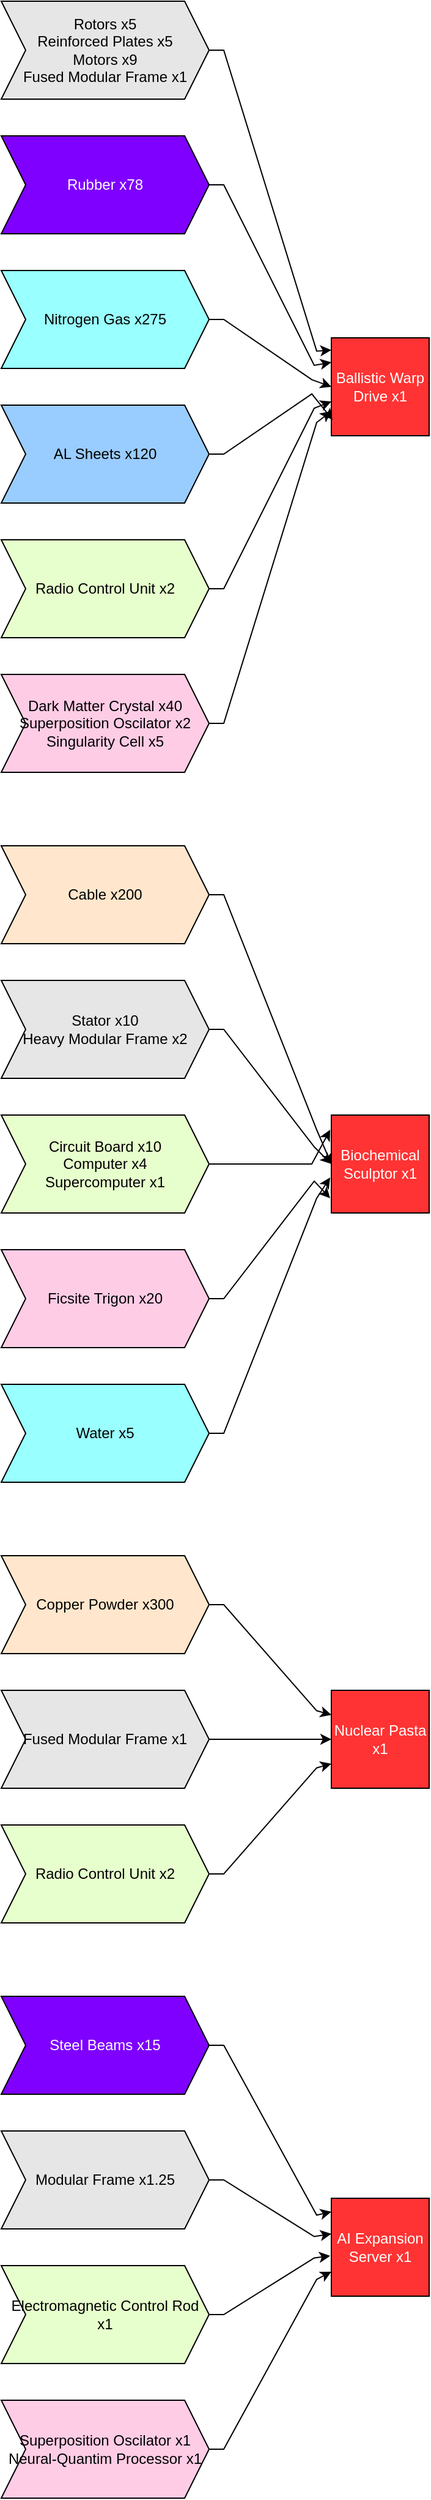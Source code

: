 <mxfile version="24.8.3">
  <diagram name="Page-1" id="pKPjGjshbEurk_978iRE">
    <mxGraphModel dx="1053" dy="727" grid="1" gridSize="10" guides="1" tooltips="1" connect="1" arrows="1" fold="1" page="1" pageScale="1" pageWidth="850" pageHeight="1100" math="0" shadow="0">
      <root>
        <mxCell id="0" />
        <mxCell id="1" parent="0" />
        <mxCell id="pRXib3N2a7JWQ-wHOMK2-1" value="Ballistic Warp Drive x1" style="whiteSpace=wrap;html=1;aspect=fixed;fillColor=#FF3333;fontColor=#FFFFFF;" parent="1" vertex="1">
          <mxGeometry x="270" y="275" width="80" height="80" as="geometry" />
        </mxCell>
        <mxCell id="pRXib3N2a7JWQ-wHOMK2-2" value="Biochemical Sculptor x1" style="whiteSpace=wrap;html=1;aspect=fixed;fillColor=#FF3333;fontColor=#FFFFFF;" parent="1" vertex="1">
          <mxGeometry x="270" y="910" width="80" height="80" as="geometry" />
        </mxCell>
        <mxCell id="cVW0qTe4NfGSJBocZiDX-1" value="AI Expansion Server x1" style="whiteSpace=wrap;html=1;aspect=fixed;fillColor=#FF3333;fontColor=#FFFFFF;" vertex="1" parent="1">
          <mxGeometry x="270" y="1795" width="80" height="80" as="geometry" />
        </mxCell>
        <mxCell id="cVW0qTe4NfGSJBocZiDX-2" value="Nuclear Pasta&lt;div&gt;x1&lt;/div&gt;" style="whiteSpace=wrap;html=1;aspect=fixed;fillColor=#FF3333;fontColor=#FFFFFF;" vertex="1" parent="1">
          <mxGeometry x="270" y="1380" width="80" height="80" as="geometry" />
        </mxCell>
        <mxCell id="cVW0qTe4NfGSJBocZiDX-3" value="Rotors x5&lt;div&gt;Reinforced Plates x5&lt;/div&gt;&lt;div&gt;Motors x9&lt;/div&gt;&lt;div&gt;Fused Modular Frame x1&lt;/div&gt;" style="shape=step;perimeter=stepPerimeter;whiteSpace=wrap;html=1;fixedSize=1;fillColor=#E6E6E6;" vertex="1" parent="1">
          <mxGeometry width="170" height="80" as="geometry" />
        </mxCell>
        <mxCell id="cVW0qTe4NfGSJBocZiDX-13" style="edgeStyle=orthogonalEdgeStyle;rounded=0;orthogonalLoop=1;jettySize=auto;html=1;entryX=0;entryY=0.25;entryDx=0;entryDy=0;noEdgeStyle=1;orthogonal=1;" edge="1" parent="1" source="cVW0qTe4NfGSJBocZiDX-5" target="pRXib3N2a7JWQ-wHOMK2-1">
          <mxGeometry relative="1" as="geometry">
            <Array as="points">
              <mxPoint x="182" y="150" />
              <mxPoint x="256" y="297.5" />
            </Array>
          </mxGeometry>
        </mxCell>
        <mxCell id="cVW0qTe4NfGSJBocZiDX-5" value="&lt;font color=&quot;#ffffff&quot;&gt;Rubber x78&lt;/font&gt;" style="shape=step;perimeter=stepPerimeter;whiteSpace=wrap;html=1;fixedSize=1;fillColor=#7F00FF;" vertex="1" parent="1">
          <mxGeometry y="110" width="170" height="80" as="geometry" />
        </mxCell>
        <mxCell id="cVW0qTe4NfGSJBocZiDX-14" style="edgeStyle=orthogonalEdgeStyle;rounded=0;orthogonalLoop=1;jettySize=auto;html=1;entryX=0;entryY=0.5;entryDx=0;entryDy=0;noEdgeStyle=1;orthogonal=1;" edge="1" parent="1" source="cVW0qTe4NfGSJBocZiDX-8" target="pRXib3N2a7JWQ-wHOMK2-1">
          <mxGeometry relative="1" as="geometry">
            <Array as="points">
              <mxPoint x="182" y="260" />
              <mxPoint x="254" y="309.167" />
            </Array>
          </mxGeometry>
        </mxCell>
        <mxCell id="cVW0qTe4NfGSJBocZiDX-8" value="Nitrogen Gas x275" style="shape=step;perimeter=stepPerimeter;whiteSpace=wrap;html=1;fixedSize=1;fillColor=#99FFFF;" vertex="1" parent="1">
          <mxGeometry y="220" width="170" height="80" as="geometry" />
        </mxCell>
        <mxCell id="cVW0qTe4NfGSJBocZiDX-9" value="AL Sheets x120" style="shape=step;perimeter=stepPerimeter;whiteSpace=wrap;html=1;fixedSize=1;fillColor=#99CCFF;" vertex="1" parent="1">
          <mxGeometry y="330" width="170" height="80" as="geometry" />
        </mxCell>
        <mxCell id="cVW0qTe4NfGSJBocZiDX-12" style="edgeStyle=orthogonalEdgeStyle;rounded=0;orthogonalLoop=1;jettySize=auto;html=1;entryX=0;entryY=0.125;entryDx=0;entryDy=0;entryPerimeter=0;noEdgeStyle=1;orthogonal=1;" edge="1" parent="1" source="cVW0qTe4NfGSJBocZiDX-3" target="pRXib3N2a7JWQ-wHOMK2-1">
          <mxGeometry relative="1" as="geometry">
            <Array as="points">
              <mxPoint x="182" y="40" />
              <mxPoint x="258" y="285.833" />
            </Array>
          </mxGeometry>
        </mxCell>
        <mxCell id="cVW0qTe4NfGSJBocZiDX-16" value="Radio Control Unit x2" style="shape=step;perimeter=stepPerimeter;whiteSpace=wrap;html=1;fixedSize=1;fillColor=#E6FFCC;" vertex="1" parent="1">
          <mxGeometry y="440" width="170" height="80" as="geometry" />
        </mxCell>
        <mxCell id="cVW0qTe4NfGSJBocZiDX-17" style="edgeStyle=orthogonalEdgeStyle;rounded=0;orthogonalLoop=1;jettySize=auto;html=1;entryX=0.013;entryY=0.838;entryDx=0;entryDy=0;entryPerimeter=0;noEdgeStyle=1;orthogonal=1;" edge="1" parent="1" source="cVW0qTe4NfGSJBocZiDX-9" target="pRXib3N2a7JWQ-wHOMK2-1">
          <mxGeometry relative="1" as="geometry">
            <Array as="points">
              <mxPoint x="182" y="370" />
              <mxPoint x="254" y="320.833" />
            </Array>
          </mxGeometry>
        </mxCell>
        <mxCell id="cVW0qTe4NfGSJBocZiDX-18" style="edgeStyle=orthogonalEdgeStyle;rounded=0;orthogonalLoop=1;jettySize=auto;html=1;entryX=0;entryY=0.65;entryDx=0;entryDy=0;entryPerimeter=0;noEdgeStyle=1;orthogonal=1;" edge="1" parent="1" source="cVW0qTe4NfGSJBocZiDX-16" target="pRXib3N2a7JWQ-wHOMK2-1">
          <mxGeometry relative="1" as="geometry">
            <Array as="points">
              <mxPoint x="182" y="480" />
              <mxPoint x="256" y="332.5" />
            </Array>
          </mxGeometry>
        </mxCell>
        <mxCell id="cVW0qTe4NfGSJBocZiDX-34" style="edgeStyle=orthogonalEdgeStyle;rounded=0;orthogonalLoop=1;jettySize=auto;html=1;entryX=0;entryY=0.5;entryDx=0;entryDy=0;noEdgeStyle=1;orthogonal=1;" edge="1" parent="1" source="cVW0qTe4NfGSJBocZiDX-19" target="pRXib3N2a7JWQ-wHOMK2-2">
          <mxGeometry relative="1" as="geometry">
            <Array as="points">
              <mxPoint x="182" y="730" />
              <mxPoint x="258" y="922" />
            </Array>
          </mxGeometry>
        </mxCell>
        <mxCell id="cVW0qTe4NfGSJBocZiDX-19" value="Cable x200" style="shape=step;perimeter=stepPerimeter;whiteSpace=wrap;html=1;fixedSize=1;fillColor=#FFE6CC;" vertex="1" parent="1">
          <mxGeometry y="690" width="170" height="80" as="geometry" />
        </mxCell>
        <mxCell id="cVW0qTe4NfGSJBocZiDX-22" style="edgeStyle=orthogonalEdgeStyle;rounded=0;orthogonalLoop=1;jettySize=auto;html=1;entryX=0;entryY=0.5;entryDx=0;entryDy=0;noEdgeStyle=1;orthogonal=1;" edge="1" parent="1" source="cVW0qTe4NfGSJBocZiDX-21" target="pRXib3N2a7JWQ-wHOMK2-2">
          <mxGeometry relative="1" as="geometry">
            <Array as="points">
              <mxPoint x="182" y="840" />
              <mxPoint x="256" y="936" />
            </Array>
          </mxGeometry>
        </mxCell>
        <mxCell id="cVW0qTe4NfGSJBocZiDX-21" value="Stator x10&lt;div&gt;Heavy Modular Frame x2&lt;/div&gt;" style="shape=step;perimeter=stepPerimeter;whiteSpace=wrap;html=1;fixedSize=1;fillColor=#E6E6E6;" vertex="1" parent="1">
          <mxGeometry y="800" width="170" height="80" as="geometry" />
        </mxCell>
        <mxCell id="cVW0qTe4NfGSJBocZiDX-25" value="&lt;div&gt;&lt;span style=&quot;background-color: initial;&quot;&gt;Circuit Board x10&lt;/span&gt;&lt;/div&gt;&lt;div&gt;&lt;div&gt;Computer x4&lt;/div&gt;&lt;div&gt;Supercomputer x1&lt;/div&gt;&lt;/div&gt;" style="shape=step;perimeter=stepPerimeter;whiteSpace=wrap;html=1;fixedSize=1;fillColor=#E6FFCC;" vertex="1" parent="1">
          <mxGeometry y="910" width="170" height="80" as="geometry" />
        </mxCell>
        <mxCell id="cVW0qTe4NfGSJBocZiDX-28" style="edgeStyle=orthogonalEdgeStyle;rounded=0;orthogonalLoop=1;jettySize=auto;html=1;entryX=0;entryY=0.75;entryDx=0;entryDy=0;noEdgeStyle=1;orthogonal=1;" edge="1" parent="1" source="cVW0qTe4NfGSJBocZiDX-27" target="pRXib3N2a7JWQ-wHOMK2-1">
          <mxGeometry relative="1" as="geometry">
            <Array as="points">
              <mxPoint x="182" y="590" />
              <mxPoint x="258" y="344.167" />
            </Array>
          </mxGeometry>
        </mxCell>
        <mxCell id="cVW0qTe4NfGSJBocZiDX-27" value="Dark Matter Crystal x40&lt;div&gt;Superposition Oscilator x2&lt;/div&gt;&lt;div&gt;Singularity Cell x5&lt;/div&gt;" style="shape=step;perimeter=stepPerimeter;whiteSpace=wrap;html=1;fixedSize=1;fillColor=#FFCCE6;" vertex="1" parent="1">
          <mxGeometry y="550" width="170" height="80" as="geometry" />
        </mxCell>
        <mxCell id="cVW0qTe4NfGSJBocZiDX-29" value="Ficsite Trigon x20" style="shape=step;perimeter=stepPerimeter;whiteSpace=wrap;html=1;fixedSize=1;fillColor=#FFCCE6;" vertex="1" parent="1">
          <mxGeometry y="1020" width="170" height="80" as="geometry" />
        </mxCell>
        <mxCell id="cVW0qTe4NfGSJBocZiDX-30" style="edgeStyle=orthogonalEdgeStyle;rounded=0;orthogonalLoop=1;jettySize=auto;html=1;entryX=-0.012;entryY=0.85;entryDx=0;entryDy=0;entryPerimeter=0;noEdgeStyle=1;orthogonal=1;" edge="1" parent="1" source="cVW0qTe4NfGSJBocZiDX-29" target="pRXib3N2a7JWQ-wHOMK2-2">
          <mxGeometry relative="1" as="geometry">
            <Array as="points">
              <mxPoint x="182" y="1060" />
              <mxPoint x="256" y="964" />
            </Array>
          </mxGeometry>
        </mxCell>
        <mxCell id="cVW0qTe4NfGSJBocZiDX-31" value="Water x5" style="shape=step;perimeter=stepPerimeter;whiteSpace=wrap;html=1;fixedSize=1;fillColor=#99FFFF;" vertex="1" parent="1">
          <mxGeometry y="1130" width="170" height="80" as="geometry" />
        </mxCell>
        <mxCell id="cVW0qTe4NfGSJBocZiDX-32" style="edgeStyle=orthogonalEdgeStyle;rounded=0;orthogonalLoop=1;jettySize=auto;html=1;entryX=-0.012;entryY=0.638;entryDx=0;entryDy=0;entryPerimeter=0;noEdgeStyle=1;orthogonal=1;" edge="1" parent="1" source="cVW0qTe4NfGSJBocZiDX-31" target="pRXib3N2a7JWQ-wHOMK2-2">
          <mxGeometry relative="1" as="geometry">
            <Array as="points">
              <mxPoint x="182" y="1170" />
              <mxPoint x="258" y="978" />
            </Array>
          </mxGeometry>
        </mxCell>
        <mxCell id="cVW0qTe4NfGSJBocZiDX-33" style="edgeStyle=orthogonalEdgeStyle;rounded=0;orthogonalLoop=1;jettySize=auto;html=1;entryX=-0.012;entryY=0.15;entryDx=0;entryDy=0;entryPerimeter=0;noEdgeStyle=1;orthogonal=1;" edge="1" parent="1" source="cVW0qTe4NfGSJBocZiDX-25" target="pRXib3N2a7JWQ-wHOMK2-2">
          <mxGeometry relative="1" as="geometry">
            <Array as="points">
              <mxPoint x="182" y="950" />
              <mxPoint x="254" y="950" />
            </Array>
          </mxGeometry>
        </mxCell>
        <mxCell id="cVW0qTe4NfGSJBocZiDX-38" style="edgeStyle=orthogonalEdgeStyle;rounded=0;orthogonalLoop=1;jettySize=auto;html=1;entryX=0;entryY=0.25;entryDx=0;entryDy=0;noEdgeStyle=1;orthogonal=1;" edge="1" parent="1" source="cVW0qTe4NfGSJBocZiDX-35" target="cVW0qTe4NfGSJBocZiDX-2">
          <mxGeometry relative="1" as="geometry">
            <Array as="points">
              <mxPoint x="182" y="1310" />
              <mxPoint x="258" y="1396.667" />
            </Array>
          </mxGeometry>
        </mxCell>
        <mxCell id="cVW0qTe4NfGSJBocZiDX-35" value="Copper Powder x300" style="shape=step;perimeter=stepPerimeter;whiteSpace=wrap;html=1;fixedSize=1;fillColor=#FFE6CC;" vertex="1" parent="1">
          <mxGeometry y="1270" width="170" height="80" as="geometry" />
        </mxCell>
        <mxCell id="cVW0qTe4NfGSJBocZiDX-39" style="edgeStyle=orthogonalEdgeStyle;rounded=0;orthogonalLoop=1;jettySize=auto;html=1;entryX=0;entryY=0.5;entryDx=0;entryDy=0;noEdgeStyle=1;orthogonal=1;" edge="1" parent="1" source="cVW0qTe4NfGSJBocZiDX-36" target="cVW0qTe4NfGSJBocZiDX-2">
          <mxGeometry relative="1" as="geometry">
            <Array as="points">
              <mxPoint x="182" y="1420" />
              <mxPoint x="256" y="1420" />
            </Array>
          </mxGeometry>
        </mxCell>
        <mxCell id="cVW0qTe4NfGSJBocZiDX-36" value="Fused Modular Frame x1" style="shape=step;perimeter=stepPerimeter;whiteSpace=wrap;html=1;fixedSize=1;fillColor=#E6E6E6;" vertex="1" parent="1">
          <mxGeometry y="1380" width="170" height="80" as="geometry" />
        </mxCell>
        <mxCell id="cVW0qTe4NfGSJBocZiDX-40" style="edgeStyle=orthogonalEdgeStyle;rounded=0;orthogonalLoop=1;jettySize=auto;html=1;entryX=0;entryY=0.75;entryDx=0;entryDy=0;noEdgeStyle=1;orthogonal=1;" edge="1" parent="1" source="cVW0qTe4NfGSJBocZiDX-37" target="cVW0qTe4NfGSJBocZiDX-2">
          <mxGeometry relative="1" as="geometry">
            <Array as="points">
              <mxPoint x="182" y="1530" />
              <mxPoint x="258" y="1443.333" />
            </Array>
          </mxGeometry>
        </mxCell>
        <mxCell id="cVW0qTe4NfGSJBocZiDX-37" value="&lt;div&gt;Radio Control Unit x2&lt;/div&gt;" style="shape=step;perimeter=stepPerimeter;whiteSpace=wrap;html=1;fixedSize=1;fillColor=#E6FFCC;" vertex="1" parent="1">
          <mxGeometry y="1490" width="170" height="80" as="geometry" />
        </mxCell>
        <mxCell id="cVW0qTe4NfGSJBocZiDX-41" value="&lt;font color=&quot;#ffffff&quot;&gt;Steel Beams x15&lt;/font&gt;" style="shape=step;perimeter=stepPerimeter;whiteSpace=wrap;html=1;fixedSize=1;fillColor=#7F00FF;" vertex="1" parent="1">
          <mxGeometry y="1630" width="170" height="80" as="geometry" />
        </mxCell>
        <mxCell id="cVW0qTe4NfGSJBocZiDX-42" value="&lt;div&gt;Modular Frame x1.25&lt;/div&gt;" style="shape=step;perimeter=stepPerimeter;whiteSpace=wrap;html=1;fixedSize=1;fillColor=#E6E6E6;" vertex="1" parent="1">
          <mxGeometry y="1740" width="170" height="80" as="geometry" />
        </mxCell>
        <mxCell id="cVW0qTe4NfGSJBocZiDX-43" value="&lt;div&gt;Electromagnetic Control Rod x1&lt;/div&gt;" style="shape=step;perimeter=stepPerimeter;whiteSpace=wrap;html=1;fixedSize=1;fillColor=#E6FFCC;" vertex="1" parent="1">
          <mxGeometry y="1850" width="170" height="80" as="geometry" />
        </mxCell>
        <mxCell id="cVW0qTe4NfGSJBocZiDX-48" style="edgeStyle=orthogonalEdgeStyle;rounded=0;orthogonalLoop=1;jettySize=auto;html=1;entryX=0;entryY=0.75;entryDx=0;entryDy=0;noEdgeStyle=1;orthogonal=1;" edge="1" parent="1" source="cVW0qTe4NfGSJBocZiDX-44" target="cVW0qTe4NfGSJBocZiDX-1">
          <mxGeometry relative="1" as="geometry">
            <Array as="points">
              <mxPoint x="182" y="2000" />
              <mxPoint x="258" y="1861.25" />
            </Array>
          </mxGeometry>
        </mxCell>
        <mxCell id="cVW0qTe4NfGSJBocZiDX-44" value="Superposition Oscilator x1&lt;div&gt;Neural-Quantim Processor x1&lt;/div&gt;" style="shape=step;perimeter=stepPerimeter;whiteSpace=wrap;html=1;fixedSize=1;fillColor=#FFCCE6;" vertex="1" parent="1">
          <mxGeometry y="1960" width="170" height="80" as="geometry" />
        </mxCell>
        <mxCell id="cVW0qTe4NfGSJBocZiDX-45" style="edgeStyle=orthogonalEdgeStyle;rounded=0;orthogonalLoop=1;jettySize=auto;html=1;entryX=0;entryY=0.138;entryDx=0;entryDy=0;entryPerimeter=0;noEdgeStyle=1;orthogonal=1;" edge="1" parent="1" source="cVW0qTe4NfGSJBocZiDX-41" target="cVW0qTe4NfGSJBocZiDX-1">
          <mxGeometry relative="1" as="geometry">
            <Array as="points">
              <mxPoint x="182" y="1670" />
              <mxPoint x="258" y="1808.75" />
            </Array>
          </mxGeometry>
        </mxCell>
        <mxCell id="cVW0qTe4NfGSJBocZiDX-46" style="edgeStyle=orthogonalEdgeStyle;rounded=0;orthogonalLoop=1;jettySize=auto;html=1;entryX=0;entryY=0.363;entryDx=0;entryDy=0;entryPerimeter=0;noEdgeStyle=1;orthogonal=1;" edge="1" parent="1" source="cVW0qTe4NfGSJBocZiDX-42" target="cVW0qTe4NfGSJBocZiDX-1">
          <mxGeometry relative="1" as="geometry">
            <Array as="points">
              <mxPoint x="182" y="1780" />
              <mxPoint x="256" y="1826.25" />
            </Array>
          </mxGeometry>
        </mxCell>
        <mxCell id="cVW0qTe4NfGSJBocZiDX-47" style="edgeStyle=orthogonalEdgeStyle;rounded=0;orthogonalLoop=1;jettySize=auto;html=1;entryX=-0.012;entryY=0.588;entryDx=0;entryDy=0;entryPerimeter=0;noEdgeStyle=1;orthogonal=1;" edge="1" parent="1" source="cVW0qTe4NfGSJBocZiDX-43" target="cVW0qTe4NfGSJBocZiDX-1">
          <mxGeometry relative="1" as="geometry">
            <Array as="points">
              <mxPoint x="182" y="1890" />
              <mxPoint x="256" y="1843.75" />
            </Array>
          </mxGeometry>
        </mxCell>
      </root>
    </mxGraphModel>
  </diagram>
</mxfile>
